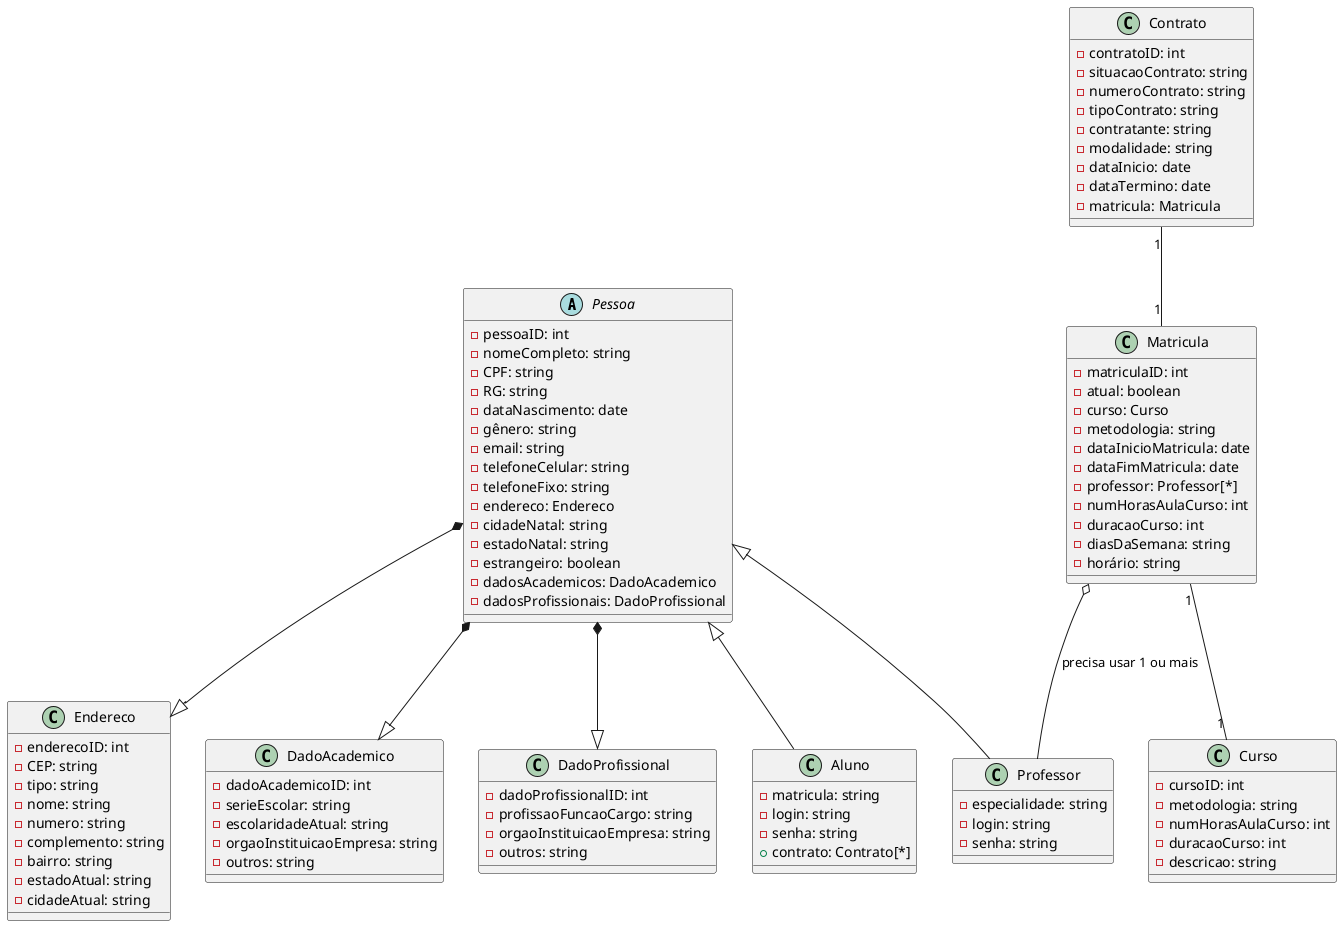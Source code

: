 @startuml

!define ENTITYMODERN
!define ENTITY_LINE_THICKNESS 2

abstract class Pessoa {
    -pessoaID: int
    -nomeCompleto: string
    -CPF: string
    -RG: string
    -dataNascimento: date
    -gênero: string
    -email: string
    -telefoneCelular: string
    -telefoneFixo: string
    -endereco: Endereco
    -cidadeNatal: string
    -estadoNatal: string
    -estrangeiro: boolean
    -dadosAcademicos: DadoAcademico
    -dadosProfissionais: DadoProfissional
}

class Professor {
    -especialidade: string
    -login: string
    -senha: string
}

class Aluno {
    -matricula: string
    -login: string
    -senha: string
    +contrato: Contrato[*]
}

class Endereco {
    -enderecoID: int
    -CEP: string
    -tipo: string
    -nome: string
    -numero: string
    -complemento: string
    -bairro: string
    -estadoAtual: string
    -cidadeAtual: string
}

class DadoAcademico {
    -dadoAcademicoID: int
    -serieEscolar: string
    -escolaridadeAtual: string
    -orgaoInstituicaoEmpresa: string
    -outros: string
}

class DadoProfissional {
    -dadoProfissionalID: int
    -profissaoFuncaoCargo: string
    -orgaoInstituicaoEmpresa: string
    -outros: string
}

class Contrato {
    -contratoID: int
    -situacaoContrato: string
    -numeroContrato: string
    -tipoContrato: string
    -contratante: string
    -modalidade: string
    -dataInicio: date
    -dataTermino: date
    -matricula: Matricula
}

class Matricula {
    -matriculaID: int
    -atual: boolean
    -curso: Curso
    -metodologia: string
    -dataInicioMatricula: date
    -dataFimMatricula: date
    -professor: Professor[*]
    -numHorasAulaCurso: int
    -duracaoCurso: int
    -diasDaSemana: string
    -horário: string
}

class Curso {
    -cursoID: int
    -metodologia: string
    -numHorasAulaCurso: int
    -duracaoCurso: int
    -descricao: string
}

Pessoa <|-- Aluno
Pessoa <|-- Professor

Pessoa *-down-|> Endereco
Pessoa *-down-|> DadoAcademico
Pessoa *-down-|> DadoProfissional

Matricula "1" -- "1" Curso

Contrato "1" -- "1" Matricula

Matricula o-- Professor : precisa usar 1 ou mais

@enduml
